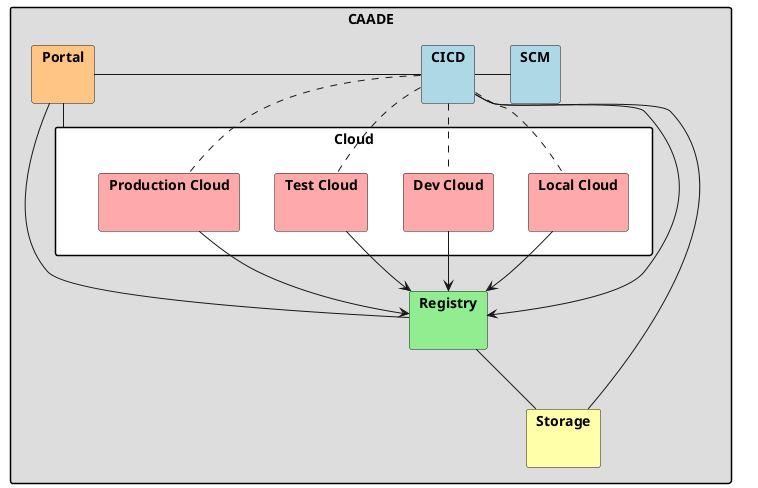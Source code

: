 @startuml

skinparam packageStyle rect

package CAADE #dddddd {
    package Portal #FFc584 { }
    package "CICD" #lightblue { }
    package "Storage" #ffffaa { }
    package "Registry" #lightgreen { }
    package "SCM" #lightblue { }
    package "Cloud" #ffffff {
        package "Local Cloud" #ffaaaa { }
        package "Dev Cloud" #ffaaaa { }
        package "Test Cloud" #ffaaaa { }
        package "Production Cloud" #ffaaaa { }
    }
}

CICD - SCM
Portal - CICD
Portal - Registry
Portal - Cloud

CICD -> Registry
"Local Cloud" --> Registry
"Dev Cloud" --> Registry
"Test Cloud" --> Registry
"Production Cloud" --> Registry
Registry -- Storage
CICD -- Storage
CICD .. "Local Cloud"
CICD .. "Dev Cloud"
CICD .. "Test Cloud"
CICD .. "Production Cloud"

@enduml

